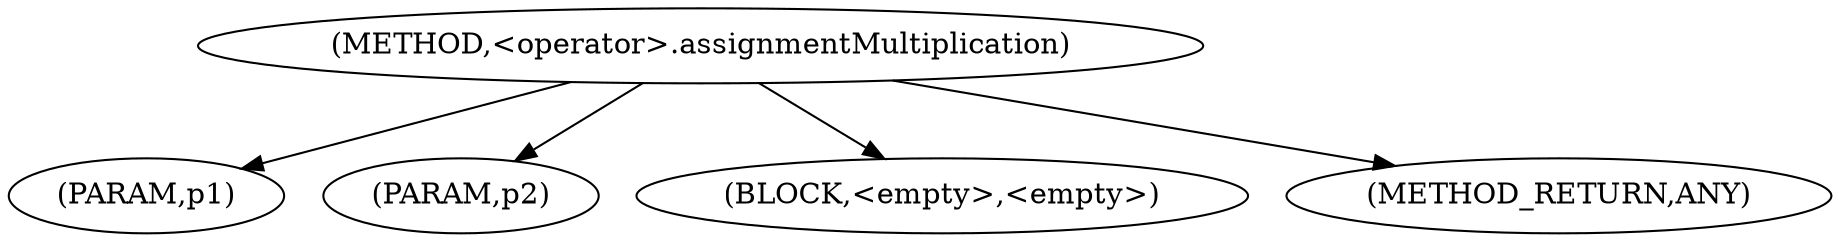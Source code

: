 digraph "&lt;operator&gt;.assignmentMultiplication" {  
"577" [label = <(METHOD,&lt;operator&gt;.assignmentMultiplication)> ]
"578" [label = <(PARAM,p1)> ]
"579" [label = <(PARAM,p2)> ]
"580" [label = <(BLOCK,&lt;empty&gt;,&lt;empty&gt;)> ]
"581" [label = <(METHOD_RETURN,ANY)> ]
  "577" -> "578" 
  "577" -> "580" 
  "577" -> "579" 
  "577" -> "581" 
}
